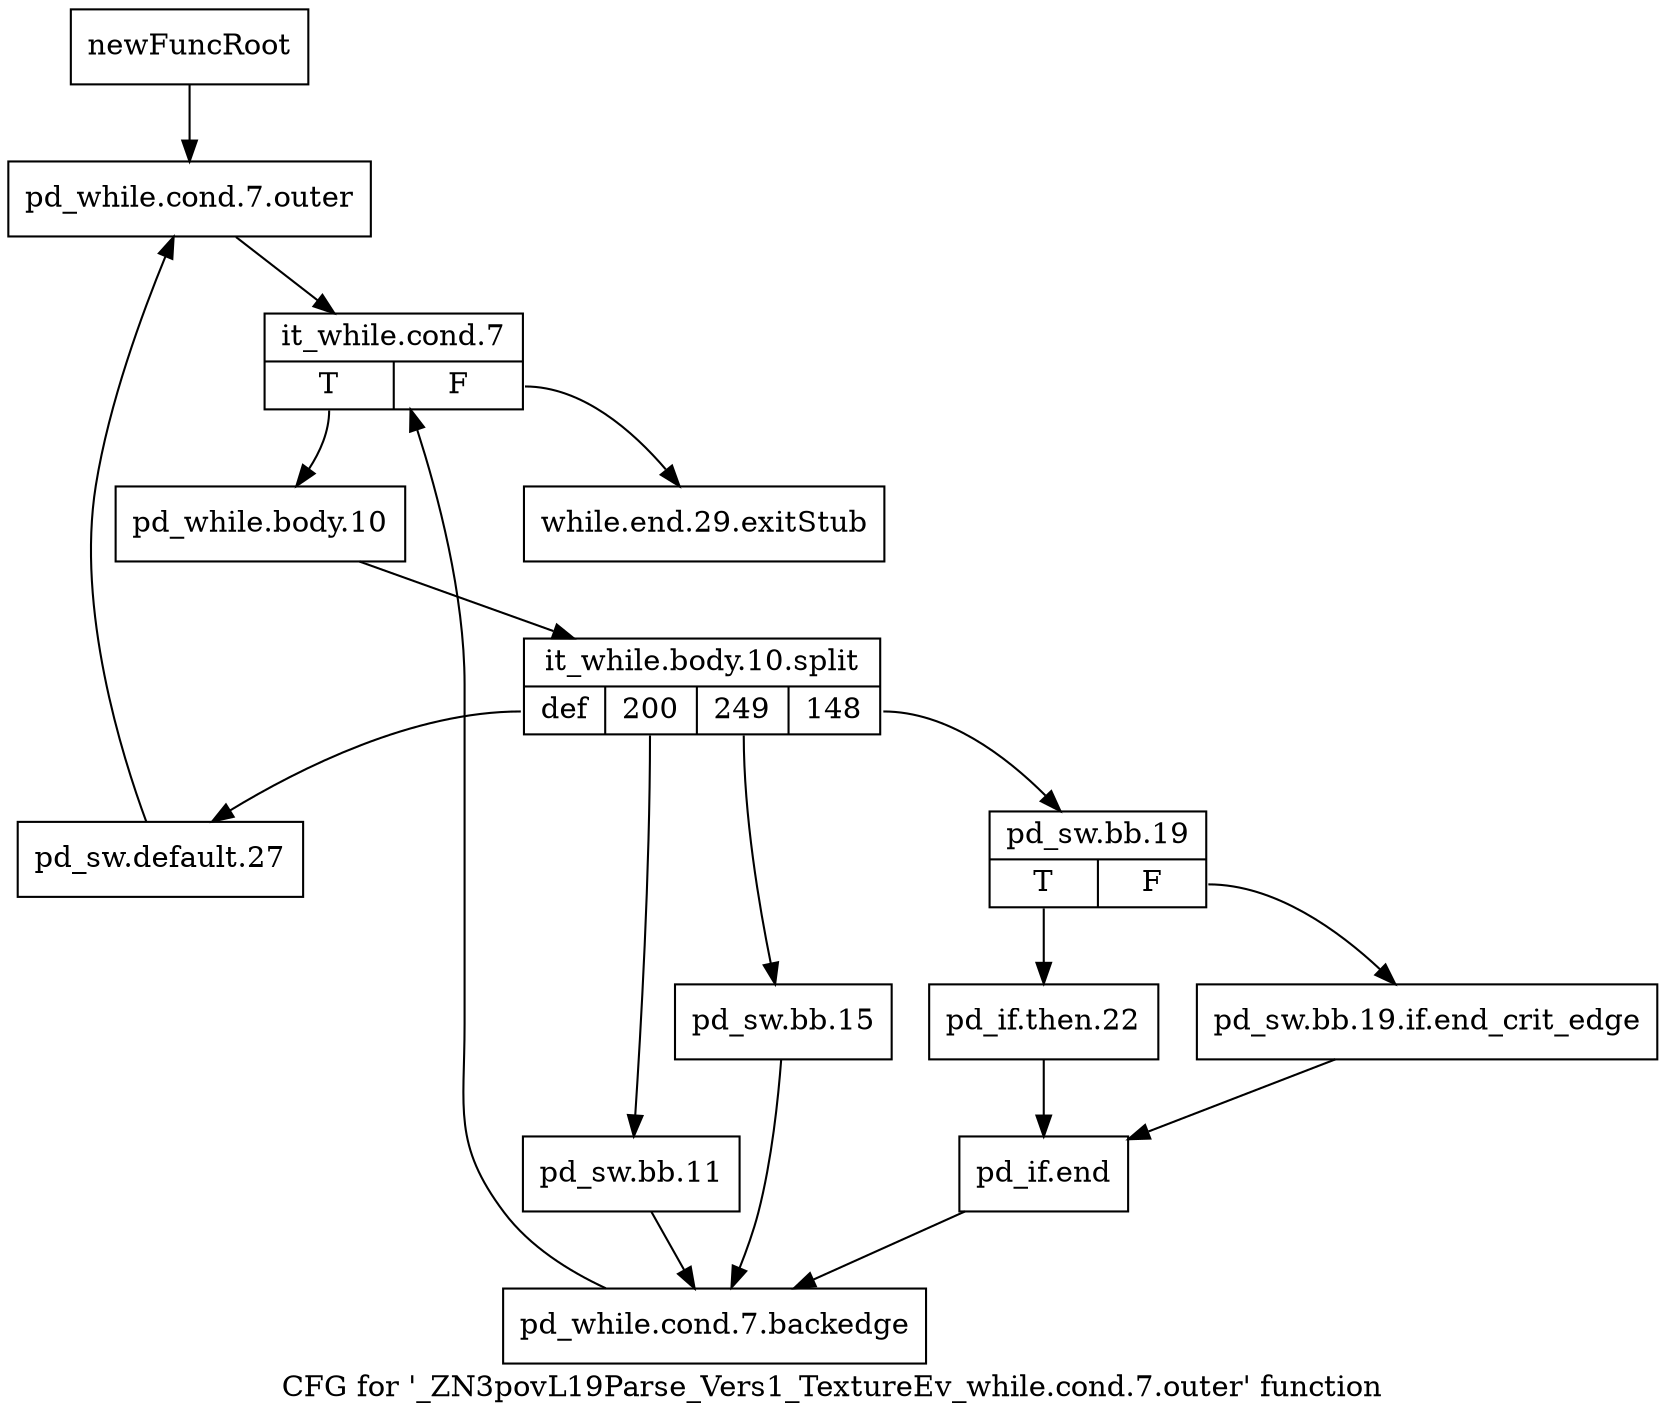 digraph "CFG for '_ZN3povL19Parse_Vers1_TextureEv_while.cond.7.outer' function" {
	label="CFG for '_ZN3povL19Parse_Vers1_TextureEv_while.cond.7.outer' function";

	Node0x293bc10 [shape=record,label="{newFuncRoot}"];
	Node0x293bc10 -> Node0x293bcb0;
	Node0x293bc60 [shape=record,label="{while.end.29.exitStub}"];
	Node0x293bcb0 [shape=record,label="{pd_while.cond.7.outer}"];
	Node0x293bcb0 -> Node0x293bd00;
	Node0x293bd00 [shape=record,label="{it_while.cond.7|{<s0>T|<s1>F}}"];
	Node0x293bd00:s0 -> Node0x293bd50;
	Node0x293bd00:s1 -> Node0x293bc60;
	Node0x293bd50 [shape=record,label="{pd_while.body.10}"];
	Node0x293bd50 -> Node0x3914640;
	Node0x3914640 [shape=record,label="{it_while.body.10.split|{<s0>def|<s1>200|<s2>249|<s3>148}}"];
	Node0x3914640:s0 -> Node0x28d3540;
	Node0x3914640:s1 -> Node0x28d34a0;
	Node0x3914640:s2 -> Node0x293bee0;
	Node0x3914640:s3 -> Node0x293bda0;
	Node0x293bda0 [shape=record,label="{pd_sw.bb.19|{<s0>T|<s1>F}}"];
	Node0x293bda0:s0 -> Node0x293be40;
	Node0x293bda0:s1 -> Node0x293bdf0;
	Node0x293bdf0 [shape=record,label="{pd_sw.bb.19.if.end_crit_edge}"];
	Node0x293bdf0 -> Node0x293be90;
	Node0x293be40 [shape=record,label="{pd_if.then.22}"];
	Node0x293be40 -> Node0x293be90;
	Node0x293be90 [shape=record,label="{pd_if.end}"];
	Node0x293be90 -> Node0x28d34f0;
	Node0x293bee0 [shape=record,label="{pd_sw.bb.15}"];
	Node0x293bee0 -> Node0x28d34f0;
	Node0x28d34a0 [shape=record,label="{pd_sw.bb.11}"];
	Node0x28d34a0 -> Node0x28d34f0;
	Node0x28d34f0 [shape=record,label="{pd_while.cond.7.backedge}"];
	Node0x28d34f0 -> Node0x293bd00;
	Node0x28d3540 [shape=record,label="{pd_sw.default.27}"];
	Node0x28d3540 -> Node0x293bcb0;
}

